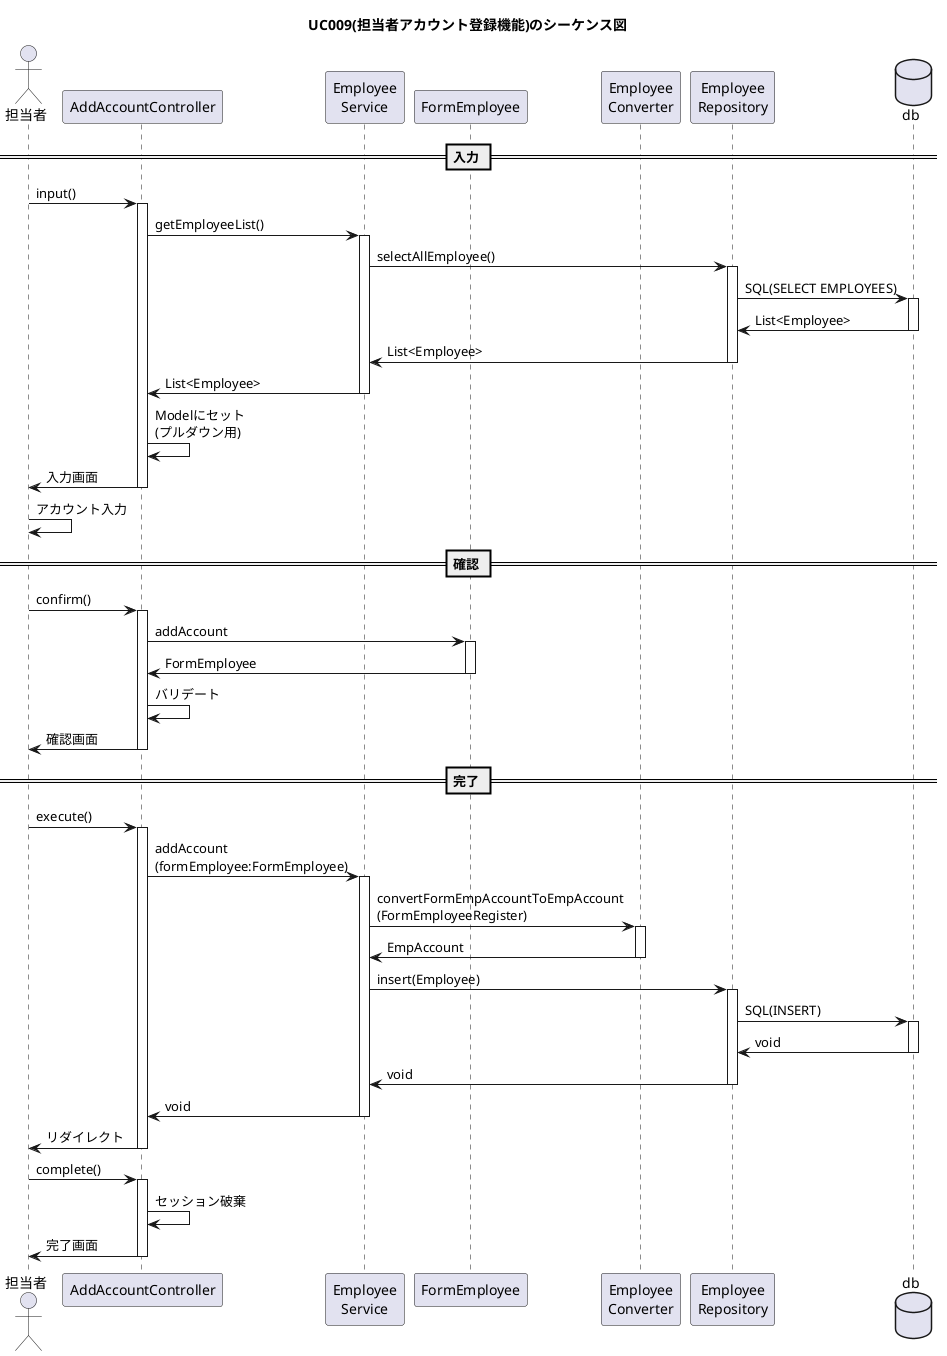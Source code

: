 @startuml

title UC009(担当者アカウント登録機能)のシーケンス図
actor "担当者" as user
participant "AddAccountController" as controller
participant "Employee\nService" as service
participant "FormEmployee" as form
participant "Employee\nConverter" as helper
participant "Employee\nRepository" as repository
database "db" as db
 == 入力 ==
user -> controller++:input()
controller -> service++:getEmployeeList()
service -> repository++:selectAllEmployee()
repository -> db++:SQL(SELECT EMPLOYEES)
db -> repository--:List<Employee>
repository -> service--:List<Employee>
service -> controller--:List<Employee>
controller -> controller:Modelにセット\n(プルダウン用)
controller -> user--:入力画面
user -> user:アカウント入力 
 == 確認 ==
user -> controller++:confirm()
controller -> form++:addAccount
form -> controller--:FormEmployee
controller -> controller:バリデート
controller -> user--:確認画面
 == 完了 ==
user -> controller++:execute()
controller -> service++:addAccount\n(formEmployee:FormEmployee)
service -> helper++:convertFormEmpAccountToEmpAccount\n(FormEmployeeRegister)
helper -> service--:EmpAccount
service -> repository++:insert(Employee)
repository -> db++:SQL(INSERT)
db -> repository--:void
repository -> service--:void
service -> controller--:void
controller -> user--:リダイレクト
user -> controller++:complete()
controller -> controller:セッション破棄
controller -> user--:完了画面
@enduml